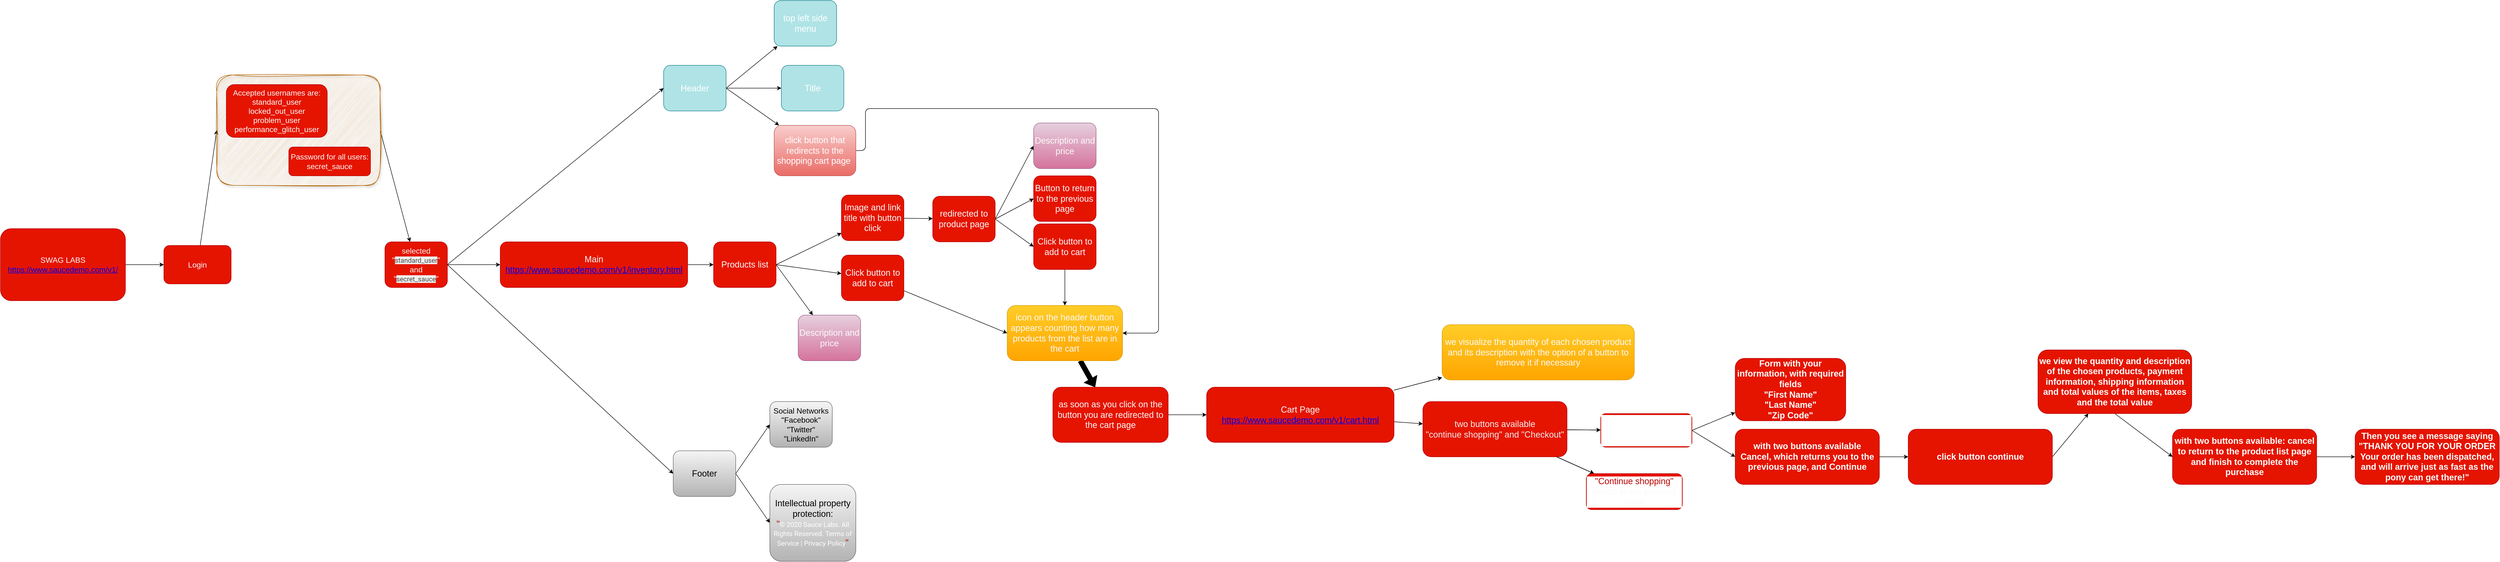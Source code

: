 <mxfile>
    <diagram id="pfDLBW9vJJQVO3gFoBkK" name="Página-1">
        <mxGraphModel dx="653" dy="2308" grid="1" gridSize="10" guides="1" tooltips="1" connect="1" arrows="1" fold="1" page="1" pageScale="1" pageWidth="827" pageHeight="1169" math="0" shadow="0">
            <root>
                <mxCell id="0"/>
                <mxCell id="1" parent="0"/>
                <mxCell id="5" value="" style="edgeStyle=none;html=1;" edge="1" parent="1" source="3" target="4">
                    <mxGeometry relative="1" as="geometry"/>
                </mxCell>
                <mxCell id="3" value="&lt;font style=&quot;font-size: 16px;&quot;&gt;&lt;font style=&quot;color: rgb(255, 255, 255);&quot;&gt;SWAG LABS&lt;br&gt;&lt;a style=&quot;&quot; href=&quot;https://www.saucedemo.com/v1/&quot;&gt;https://www.saucedemo.com/v1/&lt;/a&gt;&lt;/font&gt;&lt;br&gt;&lt;/font&gt;" style="rounded=1;whiteSpace=wrap;html=1;fillColor=#e51400;fontColor=#ffffff;strokeColor=#B20000;" vertex="1" parent="1">
                    <mxGeometry x="40" y="450" width="260" height="150" as="geometry"/>
                </mxCell>
                <mxCell id="8" value="" style="edgeStyle=none;html=1;entryX=0;entryY=0.5;entryDx=0;entryDy=0;" edge="1" parent="1" source="4" target="6">
                    <mxGeometry relative="1" as="geometry"/>
                </mxCell>
                <mxCell id="13" value="" style="edgeStyle=none;html=1;exitX=1;exitY=0.5;exitDx=0;exitDy=0;" edge="1" parent="1" source="6" target="12">
                    <mxGeometry relative="1" as="geometry"/>
                </mxCell>
                <mxCell id="4" value="&lt;font style=&quot;font-size: 16px; color: rgb(250, 250, 250);&quot;&gt;Login&lt;/font&gt;" style="rounded=1;whiteSpace=wrap;html=1;fillColor=#e51400;fontColor=#ffffff;strokeColor=#B20000;" vertex="1" parent="1">
                    <mxGeometry x="380" y="485" width="140" height="80" as="geometry"/>
                </mxCell>
                <mxCell id="6" value="" style="whiteSpace=wrap;html=1;fillColor=#fad7ac;strokeColor=#b46504;fillStyle=auto;gradientDirection=north;gradientColor=none;rounded=1;glass=0;shadow=1;sketch=1;curveFitting=1;jiggle=2;" vertex="1" parent="1">
                    <mxGeometry x="490" y="130" width="340" height="230" as="geometry"/>
                </mxCell>
                <mxCell id="7" value="&lt;font style=&quot;font-size: 16px; color: rgb(250, 250, 250);&quot;&gt;Accepted usernames are:&lt;br&gt;standard_user&lt;br&gt;locked_out_user&lt;br&gt;problem_user&lt;br&gt;performance_glitch_user&lt;/font&gt;" style="rounded=1;whiteSpace=wrap;html=1;fillColor=#e51400;fontColor=#ffffff;strokeColor=#B20000;" vertex="1" parent="1">
                    <mxGeometry x="510" y="150" width="210" height="110" as="geometry"/>
                </mxCell>
                <mxCell id="10" value="&lt;font style=&quot;font-size: 16px; color: rgb(250, 250, 250);&quot;&gt;Password for all users:&lt;br&gt;secret_sauce&lt;/font&gt;" style="rounded=1;whiteSpace=wrap;html=1;fillColor=#e51400;fontColor=#ffffff;strokeColor=#B20000;" vertex="1" parent="1">
                    <mxGeometry x="640" y="280" width="170" height="60" as="geometry"/>
                </mxCell>
                <mxCell id="15" value="" style="edgeStyle=none;html=1;entryX=0;entryY=0.5;entryDx=0;entryDy=0;exitX=1;exitY=0.5;exitDx=0;exitDy=0;" edge="1" parent="1" source="12" target="14">
                    <mxGeometry relative="1" as="geometry"/>
                </mxCell>
                <mxCell id="19" value="" style="edgeStyle=none;html=1;exitX=1;exitY=0.5;exitDx=0;exitDy=0;entryX=0;entryY=0.5;entryDx=0;entryDy=0;" edge="1" parent="1" source="12" target="16">
                    <mxGeometry relative="1" as="geometry">
                        <mxPoint x="1000" y="560" as="sourcePoint"/>
                    </mxGeometry>
                </mxCell>
                <mxCell id="21" value="" style="edgeStyle=none;html=1;exitX=1;exitY=0.5;exitDx=0;exitDy=0;entryX=0;entryY=0.5;entryDx=0;entryDy=0;" edge="1" parent="1" source="12" target="20">
                    <mxGeometry relative="1" as="geometry"/>
                </mxCell>
                <mxCell id="12" value="&lt;font style=&quot;font-size: 16px; color: rgb(250, 250, 250);&quot;&gt;selected&lt;br&gt;&quot;&lt;span style=&quot;color: rgb(74, 74, 74); font-family: Roboto, Arial, Helvetica, sans-serif; font-size: 14px; text-align: start; background-color: rgb(239, 239, 239);&quot;&gt;standard_user&lt;/span&gt;&quot;&lt;br&gt;and&lt;br&gt;&quot;&lt;span style=&quot;color: rgb(74, 74, 74); font-family: Roboto, Arial, Helvetica, sans-serif; font-size: 14px; text-align: start; background-color: rgb(239, 239, 239);&quot;&gt;secret_sauce&lt;/span&gt;&quot;&lt;/font&gt;" style="rounded=1;whiteSpace=wrap;html=1;fillColor=#e51400;fontColor=#ffffff;strokeColor=#B20000;" vertex="1" parent="1">
                    <mxGeometry x="840" y="477.5" width="130" height="95" as="geometry"/>
                </mxCell>
                <mxCell id="23" value="" style="edgeStyle=none;html=1;exitX=1;exitY=0.5;exitDx=0;exitDy=0;" edge="1" parent="1" source="14" target="22">
                    <mxGeometry relative="1" as="geometry"/>
                </mxCell>
                <mxCell id="25" value="" style="edgeStyle=none;html=1;exitX=1;exitY=0.5;exitDx=0;exitDy=0;" edge="1" parent="1" source="14" target="24">
                    <mxGeometry relative="1" as="geometry">
                        <mxPoint x="1550" y="225" as="sourcePoint"/>
                    </mxGeometry>
                </mxCell>
                <mxCell id="27" value="" style="edgeStyle=none;html=1;exitX=1;exitY=0.5;exitDx=0;exitDy=0;" edge="1" parent="1" source="14" target="26">
                    <mxGeometry relative="1" as="geometry"/>
                </mxCell>
                <mxCell id="14" value="&lt;font&gt;&lt;font style=&quot;font-size: 18px; color: rgb(255, 255, 255);&quot;&gt;Header&lt;/font&gt;&lt;br&gt;&lt;/font&gt;" style="rounded=1;whiteSpace=wrap;html=1;fillColor=#b0e3e6;strokeColor=#0e8088;" vertex="1" parent="1">
                    <mxGeometry x="1420" y="110" width="130" height="95" as="geometry"/>
                </mxCell>
                <mxCell id="37" value="" style="edgeStyle=none;html=1;" edge="1" parent="1" source="16" target="36">
                    <mxGeometry relative="1" as="geometry"/>
                </mxCell>
                <mxCell id="16" value="&lt;font style=&quot;font-size: 18px; color: rgb(250, 250, 250);&quot;&gt;Main&lt;br&gt;&lt;a href=&quot;https://www.saucedemo.com/v1/inventory.html&quot;&gt;https://www.saucedemo.com/v1/inventory.html&lt;/a&gt;&lt;/font&gt;" style="rounded=1;whiteSpace=wrap;html=1;fillColor=#e51400;fontColor=#ffffff;strokeColor=#B20000;" vertex="1" parent="1">
                    <mxGeometry x="1080" y="477.5" width="390" height="95" as="geometry"/>
                </mxCell>
                <mxCell id="32" value="" style="edgeStyle=none;html=1;exitX=1;exitY=0.5;exitDx=0;exitDy=0;entryX=0;entryY=0.5;entryDx=0;entryDy=0;" edge="1" parent="1" source="20" target="29">
                    <mxGeometry relative="1" as="geometry">
                        <mxPoint x="1641" y="890" as="targetPoint"/>
                    </mxGeometry>
                </mxCell>
                <mxCell id="34" value="" style="edgeStyle=none;html=1;exitX=1;exitY=0.5;exitDx=0;exitDy=0;entryX=0;entryY=0.5;entryDx=0;entryDy=0;" edge="1" parent="1" source="20" target="33">
                    <mxGeometry relative="1" as="geometry"/>
                </mxCell>
                <mxCell id="20" value="&lt;font style=&quot;font-size: 18px; color: rgb(0, 0, 0);&quot;&gt;Footer&lt;/font&gt;" style="rounded=1;whiteSpace=wrap;html=1;fillColor=#f5f5f5;strokeColor=#666666;gradientColor=#b3b3b3;" vertex="1" parent="1">
                    <mxGeometry x="1440" y="912.5" width="130" height="95" as="geometry"/>
                </mxCell>
                <mxCell id="22" value="&lt;font&gt;&lt;font style=&quot;font-size: 18px; color: rgb(255, 255, 255);&quot;&gt;top left side menu&lt;/font&gt;&lt;br&gt;&lt;/font&gt;" style="rounded=1;whiteSpace=wrap;html=1;fillColor=#b0e3e6;strokeColor=#0e8088;" vertex="1" parent="1">
                    <mxGeometry x="1650" y="-25" width="130" height="95" as="geometry"/>
                </mxCell>
                <mxCell id="24" value="&lt;font&gt;&lt;font style=&quot;font-size: 18px; color: rgb(255, 255, 255);&quot;&gt;Title&lt;/font&gt;&lt;br&gt;&lt;/font&gt;" style="rounded=1;whiteSpace=wrap;html=1;fillColor=#b0e3e6;strokeColor=#0e8088;" vertex="1" parent="1">
                    <mxGeometry x="1665" y="110" width="130" height="95" as="geometry"/>
                </mxCell>
                <mxCell id="56" style="edgeStyle=orthogonalEdgeStyle;html=1;exitX=1;exitY=0.5;exitDx=0;exitDy=0;elbow=vertical;entryX=1;entryY=0.5;entryDx=0;entryDy=0;" edge="1" parent="1" source="26" target="52">
                    <mxGeometry relative="1" as="geometry">
                        <mxPoint x="2410" y="660" as="targetPoint"/>
                        <Array as="points">
                            <mxPoint x="1840" y="288"/>
                            <mxPoint x="1840" y="200"/>
                            <mxPoint x="2450" y="200"/>
                            <mxPoint x="2450" y="668"/>
                        </Array>
                    </mxGeometry>
                </mxCell>
                <mxCell id="26" value="&lt;font&gt;&lt;font style=&quot;font-size: 18px; color: rgb(255, 255, 255);&quot;&gt;click button that redirects to the shopping cart page&amp;nbsp;&lt;/font&gt;&lt;br&gt;&lt;/font&gt;" style="rounded=1;whiteSpace=wrap;html=1;fillColor=#f8cecc;strokeColor=#b85450;gradientColor=#ea6b66;" vertex="1" parent="1">
                    <mxGeometry x="1650" y="235" width="170" height="105" as="geometry"/>
                </mxCell>
                <mxCell id="29" value="&lt;div&gt;&lt;font style=&quot;color: rgb(0, 0, 0); font-size: 16px;&quot;&gt;Social Networks&lt;/font&gt;&lt;/div&gt;&lt;div&gt;&lt;font style=&quot;color: rgb(0, 0, 0); font-size: 16px;&quot;&gt;&quot;Facebook&quot;&lt;/font&gt;&lt;/div&gt;&lt;div&gt;&lt;font style=&quot;color: rgb(0, 0, 0); font-size: 16px;&quot;&gt;&quot;Twitter&quot;&lt;/font&gt;&lt;/div&gt;&lt;div&gt;&lt;font style=&quot;color: rgb(0, 0, 0); font-size: 16px;&quot;&gt;&quot;LinkedIn&quot;&lt;/font&gt;&lt;/div&gt;" style="rounded=1;whiteSpace=wrap;html=1;fillColor=#f5f5f5;strokeColor=#666666;gradientColor=#b3b3b3;" vertex="1" parent="1">
                    <mxGeometry x="1641" y="810" width="130" height="95" as="geometry"/>
                </mxCell>
                <mxCell id="33" value="&lt;font style=&quot;color: rgb(0, 0, 0);&quot;&gt;&lt;font color=&quot;#000000&quot;&gt;&lt;span style=&quot;font-size: 18px;&quot;&gt;Intellectual property protection:&lt;/span&gt;&lt;/font&gt;&lt;/font&gt;&lt;div&gt;&lt;font style=&quot;color: rgb(0, 0, 0);&quot;&gt;&lt;font color=&quot;rgba(0, 0, 0, 0)&quot;&gt;&lt;span style=&quot;font-size: 18px;&quot;&gt;&quot;&lt;/span&gt;&lt;/font&gt;&lt;ul style=&quot;color: rgb(74, 74, 74); font-size: 14px; position: absolute; list-style-type: none; left: 10px; top: 20px; font-family: Roboto, Arial, Helvetica, sans-serif; text-align: start;&quot; class=&quot;social&quot;&gt;&lt;li style=&quot;background: url(&amp;quot;../img/twitter.png&amp;quot;) no-repeat; float: left; margin-right: 20px; display: inline-block; width: 32px; height: 32px; text-indent: -999em;&quot; class=&quot;social_twitter&quot;&gt;Twitter&lt;/li&gt;&lt;li style=&quot;background: url(&amp;quot;../img/facebook.png&amp;quot;) no-repeat; float: left; margin-right: 20px; display: inline-block; width: 32px; height: 32px; text-indent: -999em;&quot; class=&quot;social_facebook&quot;&gt;Facebook&lt;/li&gt;&lt;li style=&quot;background: url(&amp;quot;../img/linkedIn.png&amp;quot;) no-repeat; float: left; margin-right: 20px; display: inline-block; width: 32px; height: 32px; text-indent: -999em;&quot; class=&quot;social_linkedin&quot;&gt;LinkedIn&lt;/li&gt;&lt;/ul&gt;&lt;span style=&quot;color: rgb(255, 255, 255); font-size: 14px; font-family: Roboto, Arial, Helvetica, sans-serif; text-align: start; background-color: transparent;&quot;&gt;© 2020 Sauce Labs. All Rights Reserved. Terms of Service | Privacy Policy&lt;/span&gt;&lt;font color=&quot;rgba(0, 0, 0, 0)&quot;&gt;&lt;span style=&quot;font-size: 18px;&quot;&gt;&quot;&lt;/span&gt;&lt;/font&gt;&lt;/font&gt;&lt;/div&gt;" style="rounded=1;whiteSpace=wrap;html=1;fillColor=#f5f5f5;strokeColor=#666666;gradientColor=#b3b3b3;" vertex="1" parent="1">
                    <mxGeometry x="1641" y="982.5" width="179" height="160" as="geometry"/>
                </mxCell>
                <mxCell id="39" value="" style="edgeStyle=none;html=1;exitX=1;exitY=0.5;exitDx=0;exitDy=0;" edge="1" parent="1" source="36" target="38">
                    <mxGeometry relative="1" as="geometry"/>
                </mxCell>
                <mxCell id="41" value="" style="edgeStyle=none;html=1;exitX=1;exitY=0.5;exitDx=0;exitDy=0;" edge="1" parent="1" source="36" target="40">
                    <mxGeometry relative="1" as="geometry"/>
                </mxCell>
                <mxCell id="43" value="" style="edgeStyle=none;html=1;exitX=1;exitY=0.5;exitDx=0;exitDy=0;" edge="1" parent="1" source="36" target="42">
                    <mxGeometry relative="1" as="geometry"/>
                </mxCell>
                <mxCell id="36" value="&lt;font style=&quot;color: rgb(250, 250, 250); font-size: 18px;&quot;&gt;Products list&lt;/font&gt;" style="rounded=1;whiteSpace=wrap;html=1;fillColor=#e51400;fontColor=#ffffff;strokeColor=#B20000;" vertex="1" parent="1">
                    <mxGeometry x="1524" y="477.5" width="130" height="95" as="geometry"/>
                </mxCell>
                <mxCell id="45" value="" style="edgeStyle=none;html=1;" edge="1" parent="1" source="38" target="44">
                    <mxGeometry relative="1" as="geometry"/>
                </mxCell>
                <mxCell id="38" value="&lt;font style=&quot;color: rgb(250, 250, 250); font-size: 18px;&quot;&gt;Image and link title with button click&lt;br&gt;&lt;/font&gt;" style="rounded=1;whiteSpace=wrap;html=1;fillColor=#e51400;fontColor=#ffffff;strokeColor=#B20000;" vertex="1" parent="1">
                    <mxGeometry x="1790" y="380" width="130" height="95" as="geometry"/>
                </mxCell>
                <mxCell id="58" value="" style="edgeStyle=none;html=1;exitX=1;exitY=0.5;exitDx=0;exitDy=0;entryX=0;entryY=0.5;entryDx=0;entryDy=0;" edge="1" parent="1" source="44" target="57">
                    <mxGeometry relative="1" as="geometry"/>
                </mxCell>
                <mxCell id="40" value="&lt;font style=&quot;color: rgb(250, 250, 250); font-size: 18px;&quot;&gt;Description and price&lt;/font&gt;" style="rounded=1;whiteSpace=wrap;html=1;fillColor=#e6d0de;strokeColor=#996185;shadow=0;gradientColor=#d5739d;" vertex="1" parent="1">
                    <mxGeometry x="1700" y="630" width="130" height="95" as="geometry"/>
                </mxCell>
                <mxCell id="53" value="" style="edgeStyle=none;html=1;entryX=0;entryY=0.5;entryDx=0;entryDy=0;" edge="1" parent="1" source="42" target="52">
                    <mxGeometry relative="1" as="geometry"/>
                </mxCell>
                <mxCell id="42" value="&lt;font style=&quot;color: rgb(250, 250, 250); font-size: 18px;&quot;&gt;Click button to add to cart&lt;/font&gt;" style="rounded=1;whiteSpace=wrap;html=1;fillColor=#e51400;fontColor=#ffffff;strokeColor=#B20000;" vertex="1" parent="1">
                    <mxGeometry x="1790" y="505" width="130" height="95" as="geometry"/>
                </mxCell>
                <mxCell id="47" value="" style="edgeStyle=none;html=1;exitX=1;exitY=0.5;exitDx=0;exitDy=0;entryX=0;entryY=0.5;entryDx=0;entryDy=0;" edge="1" parent="1" source="44" target="46">
                    <mxGeometry relative="1" as="geometry"/>
                </mxCell>
                <mxCell id="51" value="" style="edgeStyle=none;html=1;exitX=1;exitY=0.5;exitDx=0;exitDy=0;entryX=0;entryY=0.5;entryDx=0;entryDy=0;" edge="1" parent="1" source="44" target="50">
                    <mxGeometry relative="1" as="geometry"/>
                </mxCell>
                <mxCell id="44" value="&lt;font style=&quot;color: rgb(250, 250, 250); font-size: 18px;&quot;&gt;redirected to product page&lt;br&gt;&lt;/font&gt;" style="rounded=1;whiteSpace=wrap;html=1;fillColor=#e51400;fontColor=#ffffff;strokeColor=#B20000;" vertex="1" parent="1">
                    <mxGeometry x="1980" y="382.5" width="130" height="95" as="geometry"/>
                </mxCell>
                <mxCell id="46" value="&lt;font style=&quot;color: rgb(250, 250, 250); font-size: 18px;&quot;&gt;Button to return to the previous page&lt;br&gt;&lt;/font&gt;" style="rounded=1;whiteSpace=wrap;html=1;fillColor=#e51400;fontColor=#ffffff;strokeColor=#B20000;" vertex="1" parent="1">
                    <mxGeometry x="2190" y="340" width="130" height="95" as="geometry"/>
                </mxCell>
                <mxCell id="54" value="" style="edgeStyle=none;html=1;entryX=0.5;entryY=0;entryDx=0;entryDy=0;" edge="1" parent="1" source="50" target="52">
                    <mxGeometry relative="1" as="geometry"/>
                </mxCell>
                <mxCell id="50" value="&lt;font style=&quot;color: rgb(250, 250, 250); font-size: 18px;&quot;&gt;&lt;span style=&quot;color: rgb(250, 250, 250);&quot;&gt;Click button to add to cart&lt;/span&gt;&lt;/font&gt;" style="rounded=1;whiteSpace=wrap;html=1;fillColor=#e51400;fontColor=#ffffff;strokeColor=#B20000;" vertex="1" parent="1">
                    <mxGeometry x="2190" y="440" width="130" height="95" as="geometry"/>
                </mxCell>
                <mxCell id="60" value="" style="edgeStyle=none;html=1;shape=flexArrow;strokeColor=#000000;fillColor=#000000;" edge="1" parent="1" source="52" target="59">
                    <mxGeometry relative="1" as="geometry"/>
                </mxCell>
                <mxCell id="52" value="&lt;font style=&quot;color: rgb(250, 250, 250); font-size: 18px;&quot;&gt;icon on the header button appears counting how many products from the list are in the cart&lt;/font&gt;" style="rounded=1;whiteSpace=wrap;html=1;fillColor=#ffcd28;strokeColor=#d79b00;gradientColor=#ffa500;" vertex="1" parent="1">
                    <mxGeometry x="2135" y="610" width="240" height="115" as="geometry"/>
                </mxCell>
                <mxCell id="57" value="&lt;font style=&quot;color: rgb(250, 250, 250); font-size: 18px;&quot;&gt;Description and price&lt;/font&gt;" style="rounded=1;whiteSpace=wrap;html=1;fillColor=#e6d0de;strokeColor=#996185;shadow=0;gradientColor=#d5739d;" vertex="1" parent="1">
                    <mxGeometry x="2190" y="230" width="130" height="95" as="geometry"/>
                </mxCell>
                <mxCell id="62" value="" style="edgeStyle=none;html=1;" edge="1" parent="1" source="59" target="61">
                    <mxGeometry relative="1" as="geometry"/>
                </mxCell>
                <mxCell id="59" value="&lt;font style=&quot;color: rgb(250, 250, 250); font-size: 18px;&quot;&gt;as soon as you click on the button you are redirected to the cart page&lt;/font&gt;" style="rounded=1;whiteSpace=wrap;html=1;fillColor=#e51400;strokeColor=#B20000;fontColor=#ffffff;" vertex="1" parent="1">
                    <mxGeometry x="2230" y="780" width="240" height="115" as="geometry"/>
                </mxCell>
                <mxCell id="64" value="" style="edgeStyle=none;html=1;" edge="1" parent="1" source="61" target="63">
                    <mxGeometry relative="1" as="geometry"/>
                </mxCell>
                <mxCell id="65" value="" style="edgeStyle=none;html=1;" edge="1" parent="1" source="61" target="63">
                    <mxGeometry relative="1" as="geometry"/>
                </mxCell>
                <mxCell id="67" value="" style="edgeStyle=none;html=1;" edge="1" parent="1" source="61" target="66">
                    <mxGeometry relative="1" as="geometry"/>
                </mxCell>
                <mxCell id="61" value="&lt;font style=&quot;font-size: 18px; color: rgb(250, 250, 250);&quot;&gt;Cart Page&lt;br&gt;&lt;a href=&quot;https://www.saucedemo.com/v1/cart.html&quot;&gt;https://www.saucedemo.com/v1/cart.html&lt;/a&gt;&lt;br&gt;&lt;/font&gt;" style="rounded=1;whiteSpace=wrap;html=1;fillColor=#e51400;strokeColor=#B20000;fontColor=#ffffff;" vertex="1" parent="1">
                    <mxGeometry x="2550" y="780" width="390" height="115" as="geometry"/>
                </mxCell>
                <mxCell id="63" value="&lt;span style=&quot;color: rgb(250, 250, 250); font-size: 18px;&quot;&gt;we visualize the quantity of each chosen product and its description with the option of a button to remove it if necessary&lt;/span&gt;" style="rounded=1;whiteSpace=wrap;html=1;fillColor=#ffcd28;strokeColor=#d79b00;gradientColor=#ffa500;" vertex="1" parent="1">
                    <mxGeometry x="3040" y="650" width="400" height="115" as="geometry"/>
                </mxCell>
                <mxCell id="69" value="" style="edgeStyle=none;html=1;" edge="1" parent="1" source="66" target="68">
                    <mxGeometry relative="1" as="geometry"/>
                </mxCell>
                <mxCell id="71" value="" style="edgeStyle=none;html=1;" edge="1" parent="1" source="66" target="70">
                    <mxGeometry relative="1" as="geometry"/>
                </mxCell>
                <mxCell id="72" value="" style="edgeStyle=none;html=1;" edge="1" parent="1" source="66" target="70">
                    <mxGeometry relative="1" as="geometry"/>
                </mxCell>
                <mxCell id="73" value="" style="edgeStyle=none;html=1;" edge="1" parent="1" source="66" target="70">
                    <mxGeometry relative="1" as="geometry"/>
                </mxCell>
                <mxCell id="74" value="" style="edgeStyle=none;html=1;" edge="1" parent="1" source="66" target="68">
                    <mxGeometry relative="1" as="geometry"/>
                </mxCell>
                <mxCell id="76" value="" style="edgeStyle=none;html=1;exitX=1;exitY=0.5;exitDx=0;exitDy=0;" edge="1" parent="1" source="68" target="75">
                    <mxGeometry relative="1" as="geometry"/>
                </mxCell>
                <mxCell id="66" value="&lt;font style=&quot;font-size: 18px;&quot;&gt;&lt;div style=&quot;&quot;&gt;&lt;font style=&quot;color: rgb(240, 240, 240);&quot;&gt;two buttons available&lt;/font&gt;&lt;/div&gt;&lt;div style=&quot;color: light-dark(rgb(237, 237, 237), rgb(33, 33, 33));&quot;&gt;&quot;continue shopping&quot; and &quot;Checkout&quot;&lt;/div&gt;&lt;/font&gt;" style="rounded=1;whiteSpace=wrap;html=1;fillColor=#e51400;strokeColor=#B20000;fontColor=#ffffff;" vertex="1" parent="1">
                    <mxGeometry x="3000" y="810" width="300" height="115" as="geometry"/>
                </mxCell>
                <mxCell id="82" style="edgeStyle=none;html=1;exitX=1;exitY=0.5;exitDx=0;exitDy=0;entryX=0;entryY=0.5;entryDx=0;entryDy=0;" edge="1" parent="1" source="68" target="79">
                    <mxGeometry relative="1" as="geometry"/>
                </mxCell>
                <mxCell id="68" value="&lt;font style=&quot;color: rgb(255, 255, 255);&quot;&gt;&lt;div style=&quot;background-color: light-dark(#ffffff, var(--ge-dark-color, #121212));&quot;&gt;&lt;font style=&quot;&quot;&gt;&lt;font style=&quot;&quot;&gt;&lt;span style=&quot;font-size: 18px;&quot;&gt;&quot;checkout&quot;&lt;/span&gt;&lt;/font&gt;&lt;br&gt;&lt;/font&gt;&lt;span style=&quot;font-size: 18px;&quot;&gt;directs to the checkout page&lt;/span&gt;&lt;/div&gt;&lt;/font&gt;" style="rounded=1;whiteSpace=wrap;html=1;fillColor=#e51400;strokeColor=#B20000;fontColor=#ffffff;" vertex="1" parent="1">
                    <mxGeometry x="3370" y="835" width="190" height="70" as="geometry"/>
                </mxCell>
                <mxCell id="70" value="&lt;font style=&quot;color: rgb(250, 250, 250);&quot;&gt;&lt;div style=&quot;background-color: light-dark(#ffffff, var(--ge-dark-color, #121212));&quot;&gt;&lt;font color=&quot;rgba(0, 0, 0, 0)&quot;&gt;&lt;span style=&quot;font-size: 18px;&quot;&gt;&quot;Continue shopping&quot;&lt;/span&gt;&lt;/font&gt;&lt;br&gt;&lt;span style=&quot;font-size: 18px;&quot;&gt;directs to the previous page&lt;/span&gt;&lt;/div&gt;&lt;/font&gt;" style="rounded=1;whiteSpace=wrap;html=1;fillColor=#e51400;strokeColor=#B20000;fontColor=#ffffff;" vertex="1" parent="1">
                    <mxGeometry x="3340" y="960" width="200" height="75" as="geometry"/>
                </mxCell>
                <mxCell id="75" value="&lt;font style=&quot;font-size: 18px; color: rgb(255, 255, 255); background-color: rgb(252, 252, 252);&quot;&gt;&lt;div style=&quot;&quot;&gt;&lt;b&gt;&lt;div&gt;Form with your information, with required fields&lt;/div&gt;&lt;div&gt;&quot;First Name&quot;&lt;/div&gt;&lt;div&gt;&quot;Last Name&quot;&lt;/div&gt;&lt;div&gt;&quot;Zip Code&quot;&lt;/div&gt;&lt;/b&gt;&lt;/div&gt;&lt;/font&gt;" style="rounded=1;whiteSpace=wrap;html=1;fillColor=#e51400;strokeColor=#B20000;fontColor=#ffffff;" vertex="1" parent="1">
                    <mxGeometry x="3650" y="720" width="230" height="130" as="geometry"/>
                </mxCell>
                <mxCell id="85" value="" style="edgeStyle=none;html=1;exitX=1;exitY=0.5;exitDx=0;exitDy=0;" edge="1" parent="1" source="86" target="84">
                    <mxGeometry relative="1" as="geometry"/>
                </mxCell>
                <mxCell id="87" value="" style="edgeStyle=none;html=1;" edge="1" parent="1" source="79" target="86">
                    <mxGeometry relative="1" as="geometry"/>
                </mxCell>
                <mxCell id="79" value="&lt;font style=&quot;font-size: 18px; color: rgb(255, 255, 255); background-color: rgb(252, 252, 252);&quot;&gt;&lt;div style=&quot;&quot;&gt;&lt;b&gt;&lt;div&gt;with two buttons available&lt;/div&gt;&lt;div&gt;Cancel, which returns you to the previous page, and Continue&lt;/div&gt;&lt;/b&gt;&lt;/div&gt;&lt;/font&gt;" style="rounded=1;whiteSpace=wrap;html=1;fillColor=#e51400;strokeColor=#B20000;fontColor=#ffffff;" vertex="1" parent="1">
                    <mxGeometry x="3650" y="867.5" width="300" height="115" as="geometry"/>
                </mxCell>
                <mxCell id="91" style="edgeStyle=none;html=1;exitX=0.5;exitY=1;exitDx=0;exitDy=0;entryX=0;entryY=0.5;entryDx=0;entryDy=0;" edge="1" parent="1" source="84" target="88">
                    <mxGeometry relative="1" as="geometry"/>
                </mxCell>
                <mxCell id="84" value="&lt;font style=&quot;background-color: rgb(252, 252, 252); color: light-dark(rgb(255, 255, 255), rgb(237, 237, 237));&quot;&gt;&lt;div style=&quot;&quot;&gt;&lt;span style=&quot;font-size: 18px;&quot;&gt;&lt;b&gt;we view the quantity and description of the chosen products, payment information, shipping information and total values ​​of the items, taxes and the total value&lt;/b&gt;&lt;/span&gt;&lt;/div&gt;&lt;/font&gt;" style="rounded=1;whiteSpace=wrap;html=1;fillColor=#e51400;strokeColor=#B20000;fontColor=#FFFFFF;" vertex="1" parent="1">
                    <mxGeometry x="4280" y="702.5" width="320" height="132.5" as="geometry"/>
                </mxCell>
                <mxCell id="86" value="&lt;font style=&quot;font-size: 18px; color: rgb(255, 255, 255); background-color: rgb(252, 252, 252);&quot;&gt;&lt;div style=&quot;&quot;&gt;&lt;b&gt;&lt;div&gt;click button continue&lt;/div&gt;&lt;/b&gt;&lt;/div&gt;&lt;/font&gt;" style="rounded=1;whiteSpace=wrap;html=1;fillColor=#e51400;strokeColor=#B20000;fontColor=#ffffff;" vertex="1" parent="1">
                    <mxGeometry x="4010" y="867.5" width="300" height="115" as="geometry"/>
                </mxCell>
                <mxCell id="93" value="" style="edgeStyle=none;html=1;" edge="1" parent="1" source="88" target="92">
                    <mxGeometry relative="1" as="geometry"/>
                </mxCell>
                <mxCell id="88" value="&lt;font style=&quot;font-size: 18px; color: rgb(255, 255, 255); background-color: rgb(252, 252, 252);&quot;&gt;&lt;div style=&quot;&quot;&gt;&lt;b&gt;&lt;div&gt;with two buttons available: cancel to return to the product list page and finish to complete the purchase&lt;/div&gt;&lt;/b&gt;&lt;/div&gt;&lt;/font&gt;" style="rounded=1;whiteSpace=wrap;html=1;fillColor=#e51400;strokeColor=#B20000;fontColor=#ffffff;" vertex="1" parent="1">
                    <mxGeometry x="4560" y="867.5" width="300" height="115" as="geometry"/>
                </mxCell>
                <mxCell id="92" value="&lt;font style=&quot;background-color: rgb(252, 252, 252); color: rgb(255, 255, 255);&quot;&gt;&lt;div style=&quot;font-size: 18px;&quot;&gt;&lt;b&gt;&lt;div style=&quot;&quot;&gt;Then you see a message saying &quot;THANK YOU FOR YOUR ORDER&lt;/div&gt;&lt;div style=&quot;&quot;&gt;Your order has been dispatched, and will arrive just as fast as the pony can get there!&quot;&lt;/div&gt;&lt;/b&gt;&lt;/div&gt;&lt;/font&gt;" style="rounded=1;whiteSpace=wrap;html=1;fillColor=#e51400;strokeColor=#B20000;fontColor=#ffffff;" vertex="1" parent="1">
                    <mxGeometry x="4940" y="867.5" width="300" height="115" as="geometry"/>
                </mxCell>
            </root>
        </mxGraphModel>
    </diagram>
</mxfile>